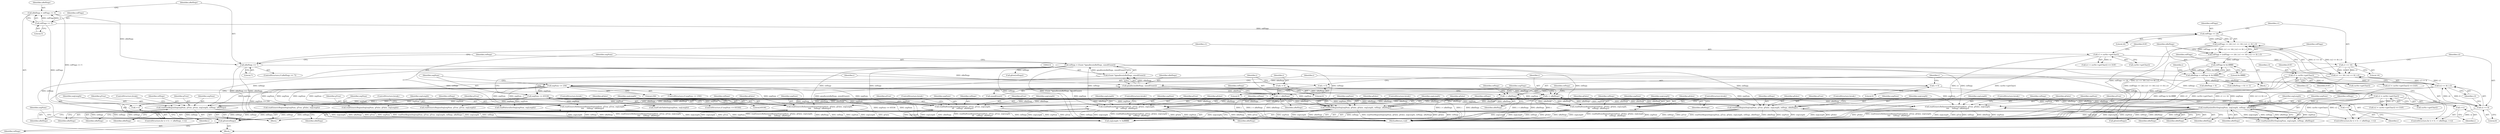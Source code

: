 digraph "0_poppler_58e04a08afee39370283c494ee2e4e392fd3b684@API" {
"1000565" [label="(Call,gfree(refSegs))"];
"1000360" [label="(Call,readTextRegionSeg(segNum, gFalse, gFalse, segLength, refSegs, nRefSegs))"];
"1000220" [label="(Call,segNum <= 256)"];
"1000245" [label="(Call,segNum <= 65536)"];
"1000211" [label="(Call,refSegs = (Guint *)gmallocn(nRefSegs, sizeof(Guint)))"];
"1000213" [label="(Call,(Guint *)gmallocn(nRefSegs, sizeof(Guint)))"];
"1000215" [label="(Call,gmallocn(nRefSegs, sizeof(Guint)))"];
"1000145" [label="(Call,nRefSegs == 7)"];
"1000139" [label="(Call,nRefSegs = refFlags >> 5)"];
"1000141" [label="(Call,refFlags >> 5)"];
"1000184" [label="(Call,nRefSegs = refFlags & 0x1fffffff)"];
"1000186" [label="(Call,refFlags & 0x1fffffff)"];
"1000169" [label="(Call,refFlags = (refFlags << 24) | (c1 << 16) | (c2 << 8) | c3)"];
"1000171" [label="(Call,(refFlags << 24) | (c1 << 16) | (c2 << 8) | c3)"];
"1000172" [label="(Call,refFlags << 24)"];
"1000175" [label="(Call,(c1 << 16) | (c2 << 8) | c3)"];
"1000176" [label="(Call,c1 << 16)"];
"1000152" [label="(Call,c1 = curStr->getChar())"];
"1000179" [label="(Call,(c2 << 8) | c3)"];
"1000180" [label="(Call,c2 << 8)"];
"1000158" [label="(Call,c2 = curStr->getChar())"];
"1000163" [label="(Call,c3 = curStr->getChar())"];
"1000253" [label="(Call,i < nRefSegs)"];
"1000250" [label="(Call,i = 0)"];
"1000256" [label="(Call,++i)"];
"1000274" [label="(Call,i < nRefSegs)"];
"1000277" [label="(Call,++i)"];
"1000271" [label="(Call,i = 0)"];
"1000228" [label="(Call,i < nRefSegs)"];
"1000225" [label="(Call,i = 0)"];
"1000231" [label="(Call,++i)"];
"1000392" [label="(Call,readHalftoneRegionSeg(segNum, gFalse, gFalse, segLength,\n\t\t\t    refSegs, nRefSegs))"];
"1000378" [label="(Call,readTextRegionSeg(segNum, gTrue, gTrue, segLength, refSegs, nRefSegs))"];
"1000458" [label="(Call,readGenericRefinementRegionSeg(segNum, gTrue, gTrue, segLength,\n\t\t\t\t     refSegs, nRefSegs))"];
"1000440" [label="(Call,readGenericRefinementRegionSeg(segNum, gFalse, gFalse, segLength,\n\t\t\t\t     refSegs, nRefSegs))"];
"1000410" [label="(Call,readHalftoneRegionSeg(segNum, gTrue, gTrue, segLength,\n\t\t\t    refSegs, nRefSegs))"];
"1000401" [label="(Call,readHalftoneRegionSeg(segNum, gTrue, gFalse, segLength,\n\t\t\t    refSegs, nRefSegs))"];
"1000351" [label="(Call,readSymbolDictSeg(segNum, segLength, refSegs, nRefSegs))"];
"1000369" [label="(Call,readTextRegionSeg(segNum, gTrue, gFalse, segLength, refSegs, nRefSegs))"];
"1000449" [label="(Call,readGenericRefinementRegionSeg(segNum, gTrue, gFalse, segLength,\n\t\t\t\t     refSegs, nRefSegs))"];
"1000351" [label="(Call,readSymbolDictSeg(segNum, segLength, refSegs, nRefSegs))"];
"1000227" [label="(Literal,0)"];
"1000419" [label="(Call,readGenericRegionSeg(segNum, gFalse, gFalse, segLength))"];
"1000433" [label="(Call,readGenericRegionSeg(segNum, gTrue, gTrue, segLength))"];
"1000171" [label="(Call,(refFlags << 24) | (c1 << 16) | (c2 << 8) | c3)"];
"1000141" [label="(Call,refFlags >> 5)"];
"1000365" [label="(Identifier,refSegs)"];
"1000160" [label="(Call,curStr->getChar())"];
"1000162" [label="(Call,(c3 = curStr->getChar()) == EOF)"];
"1000387" [label="(Call,readPatternDictSeg(segNum, segLength))"];
"1000401" [label="(Call,readHalftoneRegionSeg(segNum, gTrue, gFalse, segLength,\n\t\t\t    refSegs, nRefSegs))"];
"1000277" [label="(Call,++i)"];
"1000184" [label="(Call,nRefSegs = refFlags & 0x1fffffff)"];
"1000165" [label="(Call,curStr->getChar())"];
"1000353" [label="(Identifier,segLength)"];
"1000440" [label="(Call,readGenericRefinementRegionSeg(segNum, gFalse, gFalse, segLength,\n\t\t\t\t     refSegs, nRefSegs))"];
"1000152" [label="(Call,c1 = curStr->getChar())"];
"1000254" [label="(Identifier,i)"];
"1000355" [label="(Identifier,nRefSegs)"];
"1000479" [label="(Call,readCodeTableSeg(segNum, segLength))"];
"1000415" [label="(Identifier,refSegs)"];
"1000212" [label="(Identifier,refSegs)"];
"1000157" [label="(Call,(c2 = curStr->getChar()) == EOF)"];
"1000406" [label="(Identifier,refSegs)"];
"1000139" [label="(Call,nRefSegs = refFlags >> 5)"];
"1000566" [label="(Identifier,refSegs)"];
"1000159" [label="(Identifier,c2)"];
"1000272" [label="(Identifier,i)"];
"1000255" [label="(Identifier,nRefSegs)"];
"1000186" [label="(Call,refFlags & 0x1fffffff)"];
"1000461" [label="(Identifier,gTrue)"];
"1000188" [label="(Literal,0x1fffffff)"];
"1000454" [label="(Identifier,refSegs)"];
"1000221" [label="(Identifier,segNum)"];
"1000187" [label="(Identifier,refFlags)"];
"1000183" [label="(Identifier,c3)"];
"1000352" [label="(Identifier,segNum)"];
"1000354" [label="(Identifier,refSegs)"];
"1000405" [label="(Identifier,segLength)"];
"1000225" [label="(Call,i = 0)"];
"1000140" [label="(Identifier,nRefSegs)"];
"1000172" [label="(Call,refFlags << 24)"];
"1000154" [label="(Call,curStr->getChar())"];
"1000215" [label="(Call,gmallocn(nRefSegs, sizeof(Guint)))"];
"1000244" [label="(ControlStructure,if (segNum <= 65536))"];
"1000382" [label="(Identifier,segLength)"];
"1000251" [label="(Identifier,i)"];
"1000573" [label="(Call,gfree(refSegs))"];
"1000413" [label="(Identifier,gTrue)"];
"1000181" [label="(Identifier,c2)"];
"1000217" [label="(Call,sizeof(Guint))"];
"1000274" [label="(Call,i < nRefSegs)"];
"1000174" [label="(Literal,24)"];
"1000361" [label="(Identifier,segNum)"];
"1000372" [label="(Identifier,gFalse)"];
"1000452" [label="(Identifier,gFalse)"];
"1000176" [label="(Call,c1 << 16)"];
"1000362" [label="(Identifier,gFalse)"];
"1000147" [label="(Literal,7)"];
"1000146" [label="(Identifier,nRefSegs)"];
"1000273" [label="(Literal,0)"];
"1000375" [label="(Identifier,nRefSegs)"];
"1000450" [label="(Identifier,segNum)"];
"1000213" [label="(Call,(Guint *)gmallocn(nRefSegs, sizeof(Guint)))"];
"1000449" [label="(Call,readGenericRefinementRegionSeg(segNum, gTrue, gFalse, segLength,\n\t\t\t\t     refSegs, nRefSegs))"];
"1000414" [label="(Identifier,segLength)"];
"1000224" [label="(ControlStructure,for (i = 0; i < nRefSegs; ++i))"];
"1000175" [label="(Call,(c1 << 16) | (c2 << 8) | c3)"];
"1000380" [label="(Identifier,gTrue)"];
"1000408" [label="(ControlStructure,break;)"];
"1000178" [label="(Literal,16)"];
"1000228" [label="(Call,i < nRefSegs)"];
"1000270" [label="(ControlStructure,for (i = 0; i < nRefSegs; ++i))"];
"1000275" [label="(Identifier,i)"];
"1000367" [label="(ControlStructure,break;)"];
"1000170" [label="(Identifier,refFlags)"];
"1000161" [label="(Identifier,EOF)"];
"1000464" [label="(Identifier,nRefSegs)"];
"1000402" [label="(Identifier,segNum)"];
"1000143" [label="(Literal,5)"];
"1000360" [label="(Call,readTextRegionSeg(segNum, gFalse, gFalse, segLength, refSegs, nRefSegs))"];
"1000371" [label="(Identifier,gTrue)"];
"1000166" [label="(Identifier,EOF)"];
"1000384" [label="(Identifier,nRefSegs)"];
"1000416" [label="(Identifier,nRefSegs)"];
"1000173" [label="(Identifier,refFlags)"];
"1000222" [label="(Literal,256)"];
"1000376" [label="(ControlStructure,break;)"];
"1000385" [label="(ControlStructure,break;)"];
"1000169" [label="(Call,refFlags = (refFlags << 24) | (c1 << 16) | (c2 << 8) | c3)"];
"1000196" [label="(Call,nRefSegs + 9)"];
"1000144" [label="(ControlStructure,if (nRefSegs == 7))"];
"1000399" [label="(ControlStructure,break;)"];
"1000447" [label="(ControlStructure,break;)"];
"1000347" [label="(Block,)"];
"1000458" [label="(Call,readGenericRefinementRegionSeg(segNum, gTrue, gTrue, segLength,\n\t\t\t\t     refSegs, nRefSegs))"];
"1000580" [label="(MethodReturn,void)"];
"1000252" [label="(Literal,0)"];
"1000151" [label="(Call,(c1 = curStr->getChar()) == EOF)"];
"1000460" [label="(Identifier,gTrue)"];
"1000153" [label="(Identifier,c1)"];
"1000394" [label="(Identifier,gFalse)"];
"1000219" [label="(ControlStructure,if (segNum <= 256))"];
"1000443" [label="(Identifier,gFalse)"];
"1000451" [label="(Identifier,gTrue)"];
"1000164" [label="(Identifier,c3)"];
"1000446" [label="(Identifier,nRefSegs)"];
"1000370" [label="(Identifier,segNum)"];
"1000383" [label="(Identifier,refSegs)"];
"1000364" [label="(Identifier,segLength)"];
"1000229" [label="(Identifier,i)"];
"1000412" [label="(Identifier,gTrue)"];
"1000373" [label="(Identifier,segLength)"];
"1000177" [label="(Identifier,c1)"];
"1000195" [label="(Call,(nRefSegs + 9) >> 3)"];
"1000231" [label="(Call,++i)"];
"1000512" [label="(Call,segLength != 0xffffffff)"];
"1000182" [label="(Literal,8)"];
"1000257" [label="(Identifier,i)"];
"1000245" [label="(Call,segNum <= 65536)"];
"1000417" [label="(ControlStructure,break;)"];
"1000249" [label="(ControlStructure,for (i = 0; i < nRefSegs; ++i))"];
"1000453" [label="(Identifier,segLength)"];
"1000444" [label="(Identifier,segLength)"];
"1000363" [label="(Identifier,gFalse)"];
"1000397" [label="(Identifier,refSegs)"];
"1000148" [label="(Block,)"];
"1000278" [label="(Identifier,i)"];
"1000398" [label="(Identifier,nRefSegs)"];
"1000179" [label="(Call,(c2 << 8) | c3)"];
"1000256" [label="(Call,++i)"];
"1000271" [label="(Call,i = 0)"];
"1000226" [label="(Identifier,i)"];
"1000246" [label="(Identifier,segNum)"];
"1000381" [label="(Identifier,gTrue)"];
"1000145" [label="(Call,nRefSegs == 7)"];
"1000445" [label="(Identifier,refSegs)"];
"1000459" [label="(Identifier,segNum)"];
"1000455" [label="(Identifier,nRefSegs)"];
"1000142" [label="(Identifier,refFlags)"];
"1000369" [label="(Call,readTextRegionSeg(segNum, gTrue, gFalse, segLength, refSegs, nRefSegs))"];
"1000285" [label="(Identifier,refSegs)"];
"1000456" [label="(ControlStructure,break;)"];
"1000185" [label="(Identifier,nRefSegs)"];
"1000465" [label="(ControlStructure,break;)"];
"1000403" [label="(Identifier,gTrue)"];
"1000404" [label="(Identifier,gFalse)"];
"1000250" [label="(Call,i = 0)"];
"1000211" [label="(Call,refSegs = (Guint *)gmallocn(nRefSegs, sizeof(Guint)))"];
"1000253" [label="(Call,i < nRefSegs)"];
"1000291" [label="(Identifier,segFlags)"];
"1000462" [label="(Identifier,segLength)"];
"1000180" [label="(Call,c2 << 8)"];
"1000442" [label="(Identifier,gFalse)"];
"1000276" [label="(Identifier,nRefSegs)"];
"1000232" [label="(Identifier,i)"];
"1000118" [label="(Identifier,segNum)"];
"1000119" [label="(Block,)"];
"1000393" [label="(Identifier,segNum)"];
"1000392" [label="(Call,readHalftoneRegionSeg(segNum, gFalse, gFalse, segLength,\n\t\t\t    refSegs, nRefSegs))"];
"1000396" [label="(Identifier,segLength)"];
"1000374" [label="(Identifier,refSegs)"];
"1000410" [label="(Call,readHalftoneRegionSeg(segNum, gTrue, gTrue, segLength,\n\t\t\t    refSegs, nRefSegs))"];
"1000216" [label="(Identifier,nRefSegs)"];
"1000441" [label="(Identifier,segNum)"];
"1000395" [label="(Identifier,gFalse)"];
"1000163" [label="(Call,c3 = curStr->getChar())"];
"1000264" [label="(Identifier,refSegs)"];
"1000463" [label="(Identifier,refSegs)"];
"1000407" [label="(Identifier,nRefSegs)"];
"1000565" [label="(Call,gfree(refSegs))"];
"1000191" [label="(Identifier,i)"];
"1000350" [label="(Call,!readSymbolDictSeg(segNum, segLength, refSegs, nRefSegs))"];
"1000378" [label="(Call,readTextRegionSeg(segNum, gTrue, gTrue, segLength, refSegs, nRefSegs))"];
"1000379" [label="(Identifier,segNum)"];
"1000247" [label="(Literal,65536)"];
"1000155" [label="(Identifier,EOF)"];
"1000426" [label="(Call,readGenericRegionSeg(segNum, gTrue, gFalse, segLength))"];
"1000220" [label="(Call,segNum <= 256)"];
"1000158" [label="(Call,c2 = curStr->getChar())"];
"1000230" [label="(Identifier,nRefSegs)"];
"1000366" [label="(Identifier,nRefSegs)"];
"1000239" [label="(Identifier,refSegs)"];
"1000569" [label="(Call,gfree(refSegs))"];
"1000411" [label="(Identifier,segNum)"];
"1000565" -> "1000119"  [label="AST: "];
"1000565" -> "1000566"  [label="CFG: "];
"1000566" -> "1000565"  [label="AST: "];
"1000118" -> "1000565"  [label="CFG: "];
"1000360" -> "1000565"  [label="DDG: refSegs"];
"1000392" -> "1000565"  [label="DDG: refSegs"];
"1000378" -> "1000565"  [label="DDG: refSegs"];
"1000458" -> "1000565"  [label="DDG: refSegs"];
"1000440" -> "1000565"  [label="DDG: refSegs"];
"1000211" -> "1000565"  [label="DDG: refSegs"];
"1000410" -> "1000565"  [label="DDG: refSegs"];
"1000401" -> "1000565"  [label="DDG: refSegs"];
"1000351" -> "1000565"  [label="DDG: refSegs"];
"1000369" -> "1000565"  [label="DDG: refSegs"];
"1000449" -> "1000565"  [label="DDG: refSegs"];
"1000360" -> "1000347"  [label="AST: "];
"1000360" -> "1000366"  [label="CFG: "];
"1000361" -> "1000360"  [label="AST: "];
"1000362" -> "1000360"  [label="AST: "];
"1000363" -> "1000360"  [label="AST: "];
"1000364" -> "1000360"  [label="AST: "];
"1000365" -> "1000360"  [label="AST: "];
"1000366" -> "1000360"  [label="AST: "];
"1000367" -> "1000360"  [label="CFG: "];
"1000360" -> "1000580"  [label="DDG: refSegs"];
"1000360" -> "1000580"  [label="DDG: segNum"];
"1000360" -> "1000580"  [label="DDG: segLength"];
"1000360" -> "1000580"  [label="DDG: nRefSegs"];
"1000360" -> "1000580"  [label="DDG: readTextRegionSeg(segNum, gFalse, gFalse, segLength, refSegs, nRefSegs)"];
"1000360" -> "1000580"  [label="DDG: gFalse"];
"1000220" -> "1000360"  [label="DDG: segNum"];
"1000245" -> "1000360"  [label="DDG: segNum"];
"1000211" -> "1000360"  [label="DDG: refSegs"];
"1000253" -> "1000360"  [label="DDG: nRefSegs"];
"1000274" -> "1000360"  [label="DDG: nRefSegs"];
"1000228" -> "1000360"  [label="DDG: nRefSegs"];
"1000360" -> "1000512"  [label="DDG: segLength"];
"1000220" -> "1000219"  [label="AST: "];
"1000220" -> "1000222"  [label="CFG: "];
"1000221" -> "1000220"  [label="AST: "];
"1000222" -> "1000220"  [label="AST: "];
"1000226" -> "1000220"  [label="CFG: "];
"1000246" -> "1000220"  [label="CFG: "];
"1000220" -> "1000580"  [label="DDG: segNum"];
"1000220" -> "1000580"  [label="DDG: segNum <= 256"];
"1000220" -> "1000245"  [label="DDG: segNum"];
"1000220" -> "1000351"  [label="DDG: segNum"];
"1000220" -> "1000369"  [label="DDG: segNum"];
"1000220" -> "1000378"  [label="DDG: segNum"];
"1000220" -> "1000387"  [label="DDG: segNum"];
"1000220" -> "1000392"  [label="DDG: segNum"];
"1000220" -> "1000401"  [label="DDG: segNum"];
"1000220" -> "1000410"  [label="DDG: segNum"];
"1000220" -> "1000419"  [label="DDG: segNum"];
"1000220" -> "1000426"  [label="DDG: segNum"];
"1000220" -> "1000433"  [label="DDG: segNum"];
"1000220" -> "1000440"  [label="DDG: segNum"];
"1000220" -> "1000449"  [label="DDG: segNum"];
"1000220" -> "1000458"  [label="DDG: segNum"];
"1000220" -> "1000479"  [label="DDG: segNum"];
"1000245" -> "1000244"  [label="AST: "];
"1000245" -> "1000247"  [label="CFG: "];
"1000246" -> "1000245"  [label="AST: "];
"1000247" -> "1000245"  [label="AST: "];
"1000251" -> "1000245"  [label="CFG: "];
"1000272" -> "1000245"  [label="CFG: "];
"1000245" -> "1000580"  [label="DDG: segNum <= 65536"];
"1000245" -> "1000580"  [label="DDG: segNum"];
"1000245" -> "1000351"  [label="DDG: segNum"];
"1000245" -> "1000369"  [label="DDG: segNum"];
"1000245" -> "1000378"  [label="DDG: segNum"];
"1000245" -> "1000387"  [label="DDG: segNum"];
"1000245" -> "1000392"  [label="DDG: segNum"];
"1000245" -> "1000401"  [label="DDG: segNum"];
"1000245" -> "1000410"  [label="DDG: segNum"];
"1000245" -> "1000419"  [label="DDG: segNum"];
"1000245" -> "1000426"  [label="DDG: segNum"];
"1000245" -> "1000433"  [label="DDG: segNum"];
"1000245" -> "1000440"  [label="DDG: segNum"];
"1000245" -> "1000449"  [label="DDG: segNum"];
"1000245" -> "1000458"  [label="DDG: segNum"];
"1000245" -> "1000479"  [label="DDG: segNum"];
"1000211" -> "1000119"  [label="AST: "];
"1000211" -> "1000213"  [label="CFG: "];
"1000212" -> "1000211"  [label="AST: "];
"1000213" -> "1000211"  [label="AST: "];
"1000221" -> "1000211"  [label="CFG: "];
"1000211" -> "1000580"  [label="DDG: refSegs"];
"1000211" -> "1000580"  [label="DDG: (Guint *)gmallocn(nRefSegs, sizeof(Guint))"];
"1000213" -> "1000211"  [label="DDG: gmallocn(nRefSegs, sizeof(Guint))"];
"1000211" -> "1000351"  [label="DDG: refSegs"];
"1000211" -> "1000369"  [label="DDG: refSegs"];
"1000211" -> "1000378"  [label="DDG: refSegs"];
"1000211" -> "1000392"  [label="DDG: refSegs"];
"1000211" -> "1000401"  [label="DDG: refSegs"];
"1000211" -> "1000410"  [label="DDG: refSegs"];
"1000211" -> "1000440"  [label="DDG: refSegs"];
"1000211" -> "1000449"  [label="DDG: refSegs"];
"1000211" -> "1000458"  [label="DDG: refSegs"];
"1000211" -> "1000569"  [label="DDG: refSegs"];
"1000211" -> "1000573"  [label="DDG: refSegs"];
"1000213" -> "1000215"  [label="CFG: "];
"1000214" -> "1000213"  [label="AST: "];
"1000215" -> "1000213"  [label="AST: "];
"1000213" -> "1000580"  [label="DDG: gmallocn(nRefSegs, sizeof(Guint))"];
"1000215" -> "1000213"  [label="DDG: nRefSegs"];
"1000215" -> "1000217"  [label="CFG: "];
"1000216" -> "1000215"  [label="AST: "];
"1000217" -> "1000215"  [label="AST: "];
"1000145" -> "1000215"  [label="DDG: nRefSegs"];
"1000184" -> "1000215"  [label="DDG: nRefSegs"];
"1000215" -> "1000228"  [label="DDG: nRefSegs"];
"1000215" -> "1000253"  [label="DDG: nRefSegs"];
"1000215" -> "1000274"  [label="DDG: nRefSegs"];
"1000145" -> "1000144"  [label="AST: "];
"1000145" -> "1000147"  [label="CFG: "];
"1000146" -> "1000145"  [label="AST: "];
"1000147" -> "1000145"  [label="AST: "];
"1000153" -> "1000145"  [label="CFG: "];
"1000212" -> "1000145"  [label="CFG: "];
"1000145" -> "1000580"  [label="DDG: nRefSegs == 7"];
"1000145" -> "1000580"  [label="DDG: nRefSegs"];
"1000139" -> "1000145"  [label="DDG: nRefSegs"];
"1000139" -> "1000119"  [label="AST: "];
"1000139" -> "1000141"  [label="CFG: "];
"1000140" -> "1000139"  [label="AST: "];
"1000141" -> "1000139"  [label="AST: "];
"1000146" -> "1000139"  [label="CFG: "];
"1000139" -> "1000580"  [label="DDG: refFlags >> 5"];
"1000141" -> "1000139"  [label="DDG: refFlags"];
"1000141" -> "1000139"  [label="DDG: 5"];
"1000141" -> "1000143"  [label="CFG: "];
"1000142" -> "1000141"  [label="AST: "];
"1000143" -> "1000141"  [label="AST: "];
"1000141" -> "1000580"  [label="DDG: refFlags"];
"1000141" -> "1000172"  [label="DDG: refFlags"];
"1000184" -> "1000148"  [label="AST: "];
"1000184" -> "1000186"  [label="CFG: "];
"1000185" -> "1000184"  [label="AST: "];
"1000186" -> "1000184"  [label="AST: "];
"1000191" -> "1000184"  [label="CFG: "];
"1000184" -> "1000580"  [label="DDG: refFlags & 0x1fffffff"];
"1000186" -> "1000184"  [label="DDG: refFlags"];
"1000186" -> "1000184"  [label="DDG: 0x1fffffff"];
"1000184" -> "1000195"  [label="DDG: nRefSegs"];
"1000184" -> "1000196"  [label="DDG: nRefSegs"];
"1000186" -> "1000188"  [label="CFG: "];
"1000187" -> "1000186"  [label="AST: "];
"1000188" -> "1000186"  [label="AST: "];
"1000186" -> "1000580"  [label="DDG: refFlags"];
"1000169" -> "1000186"  [label="DDG: refFlags"];
"1000169" -> "1000148"  [label="AST: "];
"1000169" -> "1000171"  [label="CFG: "];
"1000170" -> "1000169"  [label="AST: "];
"1000171" -> "1000169"  [label="AST: "];
"1000185" -> "1000169"  [label="CFG: "];
"1000169" -> "1000580"  [label="DDG: (refFlags << 24) | (c1 << 16) | (c2 << 8) | c3"];
"1000171" -> "1000169"  [label="DDG: refFlags << 24"];
"1000171" -> "1000169"  [label="DDG: (c1 << 16) | (c2 << 8) | c3"];
"1000171" -> "1000175"  [label="CFG: "];
"1000172" -> "1000171"  [label="AST: "];
"1000175" -> "1000171"  [label="AST: "];
"1000171" -> "1000580"  [label="DDG: refFlags << 24"];
"1000171" -> "1000580"  [label="DDG: (c1 << 16) | (c2 << 8) | c3"];
"1000172" -> "1000171"  [label="DDG: refFlags"];
"1000172" -> "1000171"  [label="DDG: 24"];
"1000175" -> "1000171"  [label="DDG: c1 << 16"];
"1000175" -> "1000171"  [label="DDG: (c2 << 8) | c3"];
"1000172" -> "1000174"  [label="CFG: "];
"1000173" -> "1000172"  [label="AST: "];
"1000174" -> "1000172"  [label="AST: "];
"1000177" -> "1000172"  [label="CFG: "];
"1000175" -> "1000179"  [label="CFG: "];
"1000176" -> "1000175"  [label="AST: "];
"1000179" -> "1000175"  [label="AST: "];
"1000175" -> "1000580"  [label="DDG: (c2 << 8) | c3"];
"1000175" -> "1000580"  [label="DDG: c1 << 16"];
"1000176" -> "1000175"  [label="DDG: c1"];
"1000176" -> "1000175"  [label="DDG: 16"];
"1000179" -> "1000175"  [label="DDG: c2 << 8"];
"1000179" -> "1000175"  [label="DDG: c3"];
"1000176" -> "1000178"  [label="CFG: "];
"1000177" -> "1000176"  [label="AST: "];
"1000178" -> "1000176"  [label="AST: "];
"1000181" -> "1000176"  [label="CFG: "];
"1000176" -> "1000580"  [label="DDG: c1"];
"1000152" -> "1000176"  [label="DDG: c1"];
"1000152" -> "1000151"  [label="AST: "];
"1000152" -> "1000154"  [label="CFG: "];
"1000153" -> "1000152"  [label="AST: "];
"1000154" -> "1000152"  [label="AST: "];
"1000155" -> "1000152"  [label="CFG: "];
"1000152" -> "1000580"  [label="DDG: c1"];
"1000152" -> "1000580"  [label="DDG: curStr->getChar()"];
"1000152" -> "1000151"  [label="DDG: c1"];
"1000179" -> "1000183"  [label="CFG: "];
"1000180" -> "1000179"  [label="AST: "];
"1000183" -> "1000179"  [label="AST: "];
"1000179" -> "1000580"  [label="DDG: c2 << 8"];
"1000179" -> "1000580"  [label="DDG: c3"];
"1000180" -> "1000179"  [label="DDG: c2"];
"1000180" -> "1000179"  [label="DDG: 8"];
"1000163" -> "1000179"  [label="DDG: c3"];
"1000180" -> "1000182"  [label="CFG: "];
"1000181" -> "1000180"  [label="AST: "];
"1000182" -> "1000180"  [label="AST: "];
"1000183" -> "1000180"  [label="CFG: "];
"1000180" -> "1000580"  [label="DDG: c2"];
"1000158" -> "1000180"  [label="DDG: c2"];
"1000158" -> "1000157"  [label="AST: "];
"1000158" -> "1000160"  [label="CFG: "];
"1000159" -> "1000158"  [label="AST: "];
"1000160" -> "1000158"  [label="AST: "];
"1000161" -> "1000158"  [label="CFG: "];
"1000158" -> "1000580"  [label="DDG: c2"];
"1000158" -> "1000580"  [label="DDG: curStr->getChar()"];
"1000158" -> "1000157"  [label="DDG: c2"];
"1000163" -> "1000162"  [label="AST: "];
"1000163" -> "1000165"  [label="CFG: "];
"1000164" -> "1000163"  [label="AST: "];
"1000165" -> "1000163"  [label="AST: "];
"1000166" -> "1000163"  [label="CFG: "];
"1000163" -> "1000580"  [label="DDG: c3"];
"1000163" -> "1000580"  [label="DDG: curStr->getChar()"];
"1000163" -> "1000162"  [label="DDG: c3"];
"1000253" -> "1000249"  [label="AST: "];
"1000253" -> "1000255"  [label="CFG: "];
"1000254" -> "1000253"  [label="AST: "];
"1000255" -> "1000253"  [label="AST: "];
"1000264" -> "1000253"  [label="CFG: "];
"1000291" -> "1000253"  [label="CFG: "];
"1000253" -> "1000580"  [label="DDG: i < nRefSegs"];
"1000253" -> "1000580"  [label="DDG: nRefSegs"];
"1000253" -> "1000580"  [label="DDG: i"];
"1000250" -> "1000253"  [label="DDG: i"];
"1000256" -> "1000253"  [label="DDG: i"];
"1000253" -> "1000256"  [label="DDG: i"];
"1000253" -> "1000351"  [label="DDG: nRefSegs"];
"1000253" -> "1000369"  [label="DDG: nRefSegs"];
"1000253" -> "1000378"  [label="DDG: nRefSegs"];
"1000253" -> "1000392"  [label="DDG: nRefSegs"];
"1000253" -> "1000401"  [label="DDG: nRefSegs"];
"1000253" -> "1000410"  [label="DDG: nRefSegs"];
"1000253" -> "1000440"  [label="DDG: nRefSegs"];
"1000253" -> "1000449"  [label="DDG: nRefSegs"];
"1000253" -> "1000458"  [label="DDG: nRefSegs"];
"1000250" -> "1000249"  [label="AST: "];
"1000250" -> "1000252"  [label="CFG: "];
"1000251" -> "1000250"  [label="AST: "];
"1000252" -> "1000250"  [label="AST: "];
"1000254" -> "1000250"  [label="CFG: "];
"1000256" -> "1000249"  [label="AST: "];
"1000256" -> "1000257"  [label="CFG: "];
"1000257" -> "1000256"  [label="AST: "];
"1000254" -> "1000256"  [label="CFG: "];
"1000274" -> "1000270"  [label="AST: "];
"1000274" -> "1000276"  [label="CFG: "];
"1000275" -> "1000274"  [label="AST: "];
"1000276" -> "1000274"  [label="AST: "];
"1000285" -> "1000274"  [label="CFG: "];
"1000291" -> "1000274"  [label="CFG: "];
"1000274" -> "1000580"  [label="DDG: i"];
"1000274" -> "1000580"  [label="DDG: i < nRefSegs"];
"1000274" -> "1000580"  [label="DDG: nRefSegs"];
"1000277" -> "1000274"  [label="DDG: i"];
"1000271" -> "1000274"  [label="DDG: i"];
"1000274" -> "1000277"  [label="DDG: i"];
"1000274" -> "1000351"  [label="DDG: nRefSegs"];
"1000274" -> "1000369"  [label="DDG: nRefSegs"];
"1000274" -> "1000378"  [label="DDG: nRefSegs"];
"1000274" -> "1000392"  [label="DDG: nRefSegs"];
"1000274" -> "1000401"  [label="DDG: nRefSegs"];
"1000274" -> "1000410"  [label="DDG: nRefSegs"];
"1000274" -> "1000440"  [label="DDG: nRefSegs"];
"1000274" -> "1000449"  [label="DDG: nRefSegs"];
"1000274" -> "1000458"  [label="DDG: nRefSegs"];
"1000277" -> "1000270"  [label="AST: "];
"1000277" -> "1000278"  [label="CFG: "];
"1000278" -> "1000277"  [label="AST: "];
"1000275" -> "1000277"  [label="CFG: "];
"1000271" -> "1000270"  [label="AST: "];
"1000271" -> "1000273"  [label="CFG: "];
"1000272" -> "1000271"  [label="AST: "];
"1000273" -> "1000271"  [label="AST: "];
"1000275" -> "1000271"  [label="CFG: "];
"1000228" -> "1000224"  [label="AST: "];
"1000228" -> "1000230"  [label="CFG: "];
"1000229" -> "1000228"  [label="AST: "];
"1000230" -> "1000228"  [label="AST: "];
"1000239" -> "1000228"  [label="CFG: "];
"1000291" -> "1000228"  [label="CFG: "];
"1000228" -> "1000580"  [label="DDG: i < nRefSegs"];
"1000228" -> "1000580"  [label="DDG: i"];
"1000228" -> "1000580"  [label="DDG: nRefSegs"];
"1000225" -> "1000228"  [label="DDG: i"];
"1000231" -> "1000228"  [label="DDG: i"];
"1000228" -> "1000231"  [label="DDG: i"];
"1000228" -> "1000351"  [label="DDG: nRefSegs"];
"1000228" -> "1000369"  [label="DDG: nRefSegs"];
"1000228" -> "1000378"  [label="DDG: nRefSegs"];
"1000228" -> "1000392"  [label="DDG: nRefSegs"];
"1000228" -> "1000401"  [label="DDG: nRefSegs"];
"1000228" -> "1000410"  [label="DDG: nRefSegs"];
"1000228" -> "1000440"  [label="DDG: nRefSegs"];
"1000228" -> "1000449"  [label="DDG: nRefSegs"];
"1000228" -> "1000458"  [label="DDG: nRefSegs"];
"1000225" -> "1000224"  [label="AST: "];
"1000225" -> "1000227"  [label="CFG: "];
"1000226" -> "1000225"  [label="AST: "];
"1000227" -> "1000225"  [label="AST: "];
"1000229" -> "1000225"  [label="CFG: "];
"1000231" -> "1000224"  [label="AST: "];
"1000231" -> "1000232"  [label="CFG: "];
"1000232" -> "1000231"  [label="AST: "];
"1000229" -> "1000231"  [label="CFG: "];
"1000392" -> "1000347"  [label="AST: "];
"1000392" -> "1000398"  [label="CFG: "];
"1000393" -> "1000392"  [label="AST: "];
"1000394" -> "1000392"  [label="AST: "];
"1000395" -> "1000392"  [label="AST: "];
"1000396" -> "1000392"  [label="AST: "];
"1000397" -> "1000392"  [label="AST: "];
"1000398" -> "1000392"  [label="AST: "];
"1000399" -> "1000392"  [label="CFG: "];
"1000392" -> "1000580"  [label="DDG: segLength"];
"1000392" -> "1000580"  [label="DDG: refSegs"];
"1000392" -> "1000580"  [label="DDG: gFalse"];
"1000392" -> "1000580"  [label="DDG: nRefSegs"];
"1000392" -> "1000580"  [label="DDG: readHalftoneRegionSeg(segNum, gFalse, gFalse, segLength,\n\t\t\t    refSegs, nRefSegs)"];
"1000392" -> "1000580"  [label="DDG: segNum"];
"1000392" -> "1000512"  [label="DDG: segLength"];
"1000378" -> "1000347"  [label="AST: "];
"1000378" -> "1000384"  [label="CFG: "];
"1000379" -> "1000378"  [label="AST: "];
"1000380" -> "1000378"  [label="AST: "];
"1000381" -> "1000378"  [label="AST: "];
"1000382" -> "1000378"  [label="AST: "];
"1000383" -> "1000378"  [label="AST: "];
"1000384" -> "1000378"  [label="AST: "];
"1000385" -> "1000378"  [label="CFG: "];
"1000378" -> "1000580"  [label="DDG: refSegs"];
"1000378" -> "1000580"  [label="DDG: nRefSegs"];
"1000378" -> "1000580"  [label="DDG: gTrue"];
"1000378" -> "1000580"  [label="DDG: segNum"];
"1000378" -> "1000580"  [label="DDG: readTextRegionSeg(segNum, gTrue, gTrue, segLength, refSegs, nRefSegs)"];
"1000378" -> "1000580"  [label="DDG: segLength"];
"1000378" -> "1000512"  [label="DDG: segLength"];
"1000458" -> "1000347"  [label="AST: "];
"1000458" -> "1000464"  [label="CFG: "];
"1000459" -> "1000458"  [label="AST: "];
"1000460" -> "1000458"  [label="AST: "];
"1000461" -> "1000458"  [label="AST: "];
"1000462" -> "1000458"  [label="AST: "];
"1000463" -> "1000458"  [label="AST: "];
"1000464" -> "1000458"  [label="AST: "];
"1000465" -> "1000458"  [label="CFG: "];
"1000458" -> "1000580"  [label="DDG: gTrue"];
"1000458" -> "1000580"  [label="DDG: segNum"];
"1000458" -> "1000580"  [label="DDG: refSegs"];
"1000458" -> "1000580"  [label="DDG: nRefSegs"];
"1000458" -> "1000580"  [label="DDG: readGenericRefinementRegionSeg(segNum, gTrue, gTrue, segLength,\n\t\t\t\t     refSegs, nRefSegs)"];
"1000458" -> "1000580"  [label="DDG: segLength"];
"1000458" -> "1000512"  [label="DDG: segLength"];
"1000440" -> "1000347"  [label="AST: "];
"1000440" -> "1000446"  [label="CFG: "];
"1000441" -> "1000440"  [label="AST: "];
"1000442" -> "1000440"  [label="AST: "];
"1000443" -> "1000440"  [label="AST: "];
"1000444" -> "1000440"  [label="AST: "];
"1000445" -> "1000440"  [label="AST: "];
"1000446" -> "1000440"  [label="AST: "];
"1000447" -> "1000440"  [label="CFG: "];
"1000440" -> "1000580"  [label="DDG: gFalse"];
"1000440" -> "1000580"  [label="DDG: readGenericRefinementRegionSeg(segNum, gFalse, gFalse, segLength,\n\t\t\t\t     refSegs, nRefSegs)"];
"1000440" -> "1000580"  [label="DDG: nRefSegs"];
"1000440" -> "1000580"  [label="DDG: refSegs"];
"1000440" -> "1000580"  [label="DDG: segNum"];
"1000440" -> "1000580"  [label="DDG: segLength"];
"1000440" -> "1000512"  [label="DDG: segLength"];
"1000410" -> "1000347"  [label="AST: "];
"1000410" -> "1000416"  [label="CFG: "];
"1000411" -> "1000410"  [label="AST: "];
"1000412" -> "1000410"  [label="AST: "];
"1000413" -> "1000410"  [label="AST: "];
"1000414" -> "1000410"  [label="AST: "];
"1000415" -> "1000410"  [label="AST: "];
"1000416" -> "1000410"  [label="AST: "];
"1000417" -> "1000410"  [label="CFG: "];
"1000410" -> "1000580"  [label="DDG: segNum"];
"1000410" -> "1000580"  [label="DDG: gTrue"];
"1000410" -> "1000580"  [label="DDG: segLength"];
"1000410" -> "1000580"  [label="DDG: nRefSegs"];
"1000410" -> "1000580"  [label="DDG: readHalftoneRegionSeg(segNum, gTrue, gTrue, segLength,\n\t\t\t    refSegs, nRefSegs)"];
"1000410" -> "1000580"  [label="DDG: refSegs"];
"1000410" -> "1000512"  [label="DDG: segLength"];
"1000401" -> "1000347"  [label="AST: "];
"1000401" -> "1000407"  [label="CFG: "];
"1000402" -> "1000401"  [label="AST: "];
"1000403" -> "1000401"  [label="AST: "];
"1000404" -> "1000401"  [label="AST: "];
"1000405" -> "1000401"  [label="AST: "];
"1000406" -> "1000401"  [label="AST: "];
"1000407" -> "1000401"  [label="AST: "];
"1000408" -> "1000401"  [label="CFG: "];
"1000401" -> "1000580"  [label="DDG: segLength"];
"1000401" -> "1000580"  [label="DDG: readHalftoneRegionSeg(segNum, gTrue, gFalse, segLength,\n\t\t\t    refSegs, nRefSegs)"];
"1000401" -> "1000580"  [label="DDG: gFalse"];
"1000401" -> "1000580"  [label="DDG: segNum"];
"1000401" -> "1000580"  [label="DDG: nRefSegs"];
"1000401" -> "1000580"  [label="DDG: gTrue"];
"1000401" -> "1000580"  [label="DDG: refSegs"];
"1000401" -> "1000512"  [label="DDG: segLength"];
"1000351" -> "1000350"  [label="AST: "];
"1000351" -> "1000355"  [label="CFG: "];
"1000352" -> "1000351"  [label="AST: "];
"1000353" -> "1000351"  [label="AST: "];
"1000354" -> "1000351"  [label="AST: "];
"1000355" -> "1000351"  [label="AST: "];
"1000350" -> "1000351"  [label="CFG: "];
"1000351" -> "1000580"  [label="DDG: segLength"];
"1000351" -> "1000580"  [label="DDG: segNum"];
"1000351" -> "1000580"  [label="DDG: refSegs"];
"1000351" -> "1000580"  [label="DDG: nRefSegs"];
"1000351" -> "1000350"  [label="DDG: segNum"];
"1000351" -> "1000350"  [label="DDG: segLength"];
"1000351" -> "1000350"  [label="DDG: refSegs"];
"1000351" -> "1000350"  [label="DDG: nRefSegs"];
"1000351" -> "1000512"  [label="DDG: segLength"];
"1000351" -> "1000569"  [label="DDG: refSegs"];
"1000369" -> "1000347"  [label="AST: "];
"1000369" -> "1000375"  [label="CFG: "];
"1000370" -> "1000369"  [label="AST: "];
"1000371" -> "1000369"  [label="AST: "];
"1000372" -> "1000369"  [label="AST: "];
"1000373" -> "1000369"  [label="AST: "];
"1000374" -> "1000369"  [label="AST: "];
"1000375" -> "1000369"  [label="AST: "];
"1000376" -> "1000369"  [label="CFG: "];
"1000369" -> "1000580"  [label="DDG: readTextRegionSeg(segNum, gTrue, gFalse, segLength, refSegs, nRefSegs)"];
"1000369" -> "1000580"  [label="DDG: nRefSegs"];
"1000369" -> "1000580"  [label="DDG: segNum"];
"1000369" -> "1000580"  [label="DDG: segLength"];
"1000369" -> "1000580"  [label="DDG: gFalse"];
"1000369" -> "1000580"  [label="DDG: refSegs"];
"1000369" -> "1000580"  [label="DDG: gTrue"];
"1000369" -> "1000512"  [label="DDG: segLength"];
"1000449" -> "1000347"  [label="AST: "];
"1000449" -> "1000455"  [label="CFG: "];
"1000450" -> "1000449"  [label="AST: "];
"1000451" -> "1000449"  [label="AST: "];
"1000452" -> "1000449"  [label="AST: "];
"1000453" -> "1000449"  [label="AST: "];
"1000454" -> "1000449"  [label="AST: "];
"1000455" -> "1000449"  [label="AST: "];
"1000456" -> "1000449"  [label="CFG: "];
"1000449" -> "1000580"  [label="DDG: nRefSegs"];
"1000449" -> "1000580"  [label="DDG: segNum"];
"1000449" -> "1000580"  [label="DDG: gFalse"];
"1000449" -> "1000580"  [label="DDG: readGenericRefinementRegionSeg(segNum, gTrue, gFalse, segLength,\n\t\t\t\t     refSegs, nRefSegs)"];
"1000449" -> "1000580"  [label="DDG: segLength"];
"1000449" -> "1000580"  [label="DDG: gTrue"];
"1000449" -> "1000580"  [label="DDG: refSegs"];
"1000449" -> "1000512"  [label="DDG: segLength"];
}

